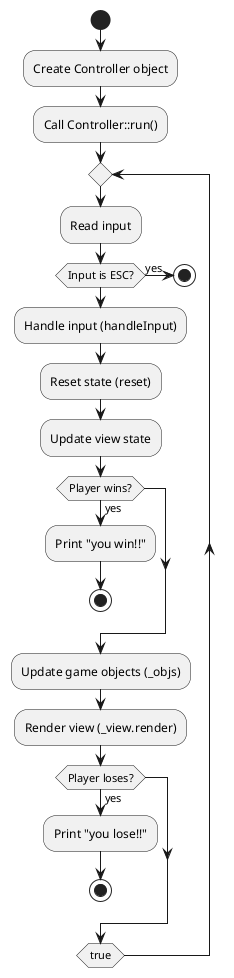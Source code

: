 @startuml
start

:Create Controller object;
:Call Controller::run();

repeat
    :Read input;
    if (Input is ESC?) then (yes)
        stop
    endif

    :Handle input (handleInput);
    :Reset state (reset);
    :Update view state;

    if (Player wins?) then (yes)
        :Print "you win!!";
        stop
    endif

    :Update game objects (_objs);
    :Render view (_view.render);

    if (Player loses?) then (yes)
        :Print "you lose!!";
        stop
    endif

repeat while (true)

@enduml

